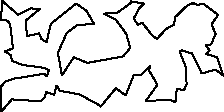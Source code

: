 unitsize(0.001cm);
// 21813.4
draw((1357,1905)--(1327,1893));
draw((1327,1893)--(901,1552));
draw((901,1552)--(826,1226));
draw((826,1226)--(737,1285));
draw((737,1285)--(693,1383));
draw((693,1383)--(482,1337));
draw((482,1337)--(457,1607));
draw((457,1607)--(705,1812));
draw((705,1812)--(554,1825));
draw((554,1825)--(323,1714));
draw((323,1714)--(43,1957));
draw((43,1957)--(22,1617));
draw((22,1617)--(138,1610));
draw((138,1610)--(185,1542));
draw((185,1542)--(234,1118));
draw((234,1118)--(86,1065));
draw((86,1065)--(192,1004));
draw((192,1004)--(219,898));
draw((219,898)--(396,828));
draw((396,828)--(779,777));
draw((779,777)--(868,731));
draw((868,731)--(834,629));
draw((834,629)--(781,671));
draw((781,671)--(242,584));
draw((242,584)--(99,536));
draw((99,536)--(40,462));
draw((40,462)--(14,454));
draw((14,454)--(29,6));
draw((29,6)--(213,220));
draw((213,220)--(721,186));
draw((721,186)--(805,272));
draw((805,272)--(812,351));
draw((812,351)--(913,317));
draw((913,317)--(960,303));
draw((960,303)--(1000,457));
draw((1000,457)--(1031,428));
draw((1031,428)--(1058,372));
draw((1058,372)--(1410,307));
draw((1410,307)--(1774,107));
draw((1774,107)--(1779,90));
draw((1779,90)--(1868,197));
draw((1868,197)--(2049,417));
draw((2049,417)--(2221,291));
draw((2221,291)--(2361,640));
draw((2361,640)--(2499,658));
draw((2499,658)--(2650,802));
draw((2650,802)--(2636,727));
draw((2636,727)--(2781,478));
draw((2781,478)--(2576,189));
draw((2576,189)--(2990,214));
draw((2990,214)--(3099,173));
draw((3099,173)--(3124,408));
draw((3124,408)--(3249,378));
draw((3249,378)--(3297,491));
draw((3297,491)--(3278,799));
draw((3278,799)--(3174,1064));
draw((3174,1064)--(3213,1085));
draw((3213,1085)--(3394,1028));
draw((3394,1028)--(3564,676));
draw((3564,676)--(3806,746));
draw((3806,746)--(3939,640));
draw((3939,640)--(3835,963));
draw((3835,963)--(3646,1018));
draw((3646,1018)--(3704,1082));
draw((3704,1082)--(3635,1174));
draw((3635,1174)--(3729,1188));
draw((3729,1188)--(3808,1375));
draw((3808,1375)--(3736,1542));
draw((3736,1542)--(3853,1712));
draw((3853,1712)--(3586,1909));
draw((3586,1909)--(3499,1885));
draw((3499,1885)--(3409,1917));
draw((3409,1917)--(3314,1881));
draw((3314,1881)--(3092,1668));
draw((3092,1668)--(3078,1541));
draw((3078,1541)--(2933,1459));
draw((2933,1459)--(2773,1286));
draw((2773,1286)--(2687,1353));
draw((2687,1353)--(2513,1572));
draw((2513,1572)--(2433,1538));
draw((2433,1538)--(2365,1649));
draw((2365,1649)--(2469,1838));
draw((2469,1838)--(2552,1909));
draw((2552,1909)--(2312,1949));
draw((2312,1949)--(2318,1925));
draw((2318,1925)--(2082,1753));
draw((2082,1753)--(1838,1732));
draw((1838,1732)--(2048,1628));
draw((2048,1628)--(2232,1374));
draw((2232,1374)--(2302,1127));
draw((2302,1127)--(2178,978));
draw((2178,978)--(1544,863));
draw((1544,863)--(1307,964));
draw((1307,964)--(1097,643));
draw((1097,643)--(1027,1041));
draw((1027,1041)--(1183,1391));
draw((1183,1391)--(1362,1526));
draw((1362,1526)--(1660,1556));
draw((1660,1556)--(1533,1780));
draw((1533,1780)--(1357,1905));

